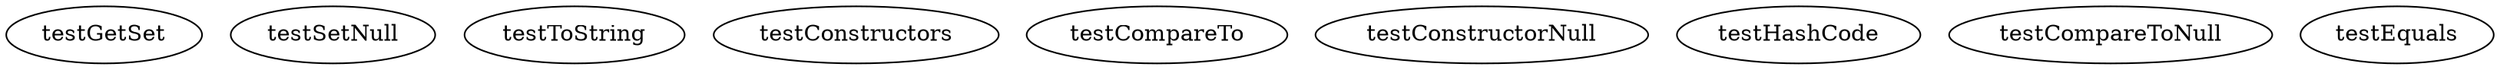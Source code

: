 digraph G {
testGetSet;
testSetNull;
testToString;
testConstructors;
testCompareTo;
testConstructorNull;
testHashCode;
testCompareToNull;
testEquals;
}